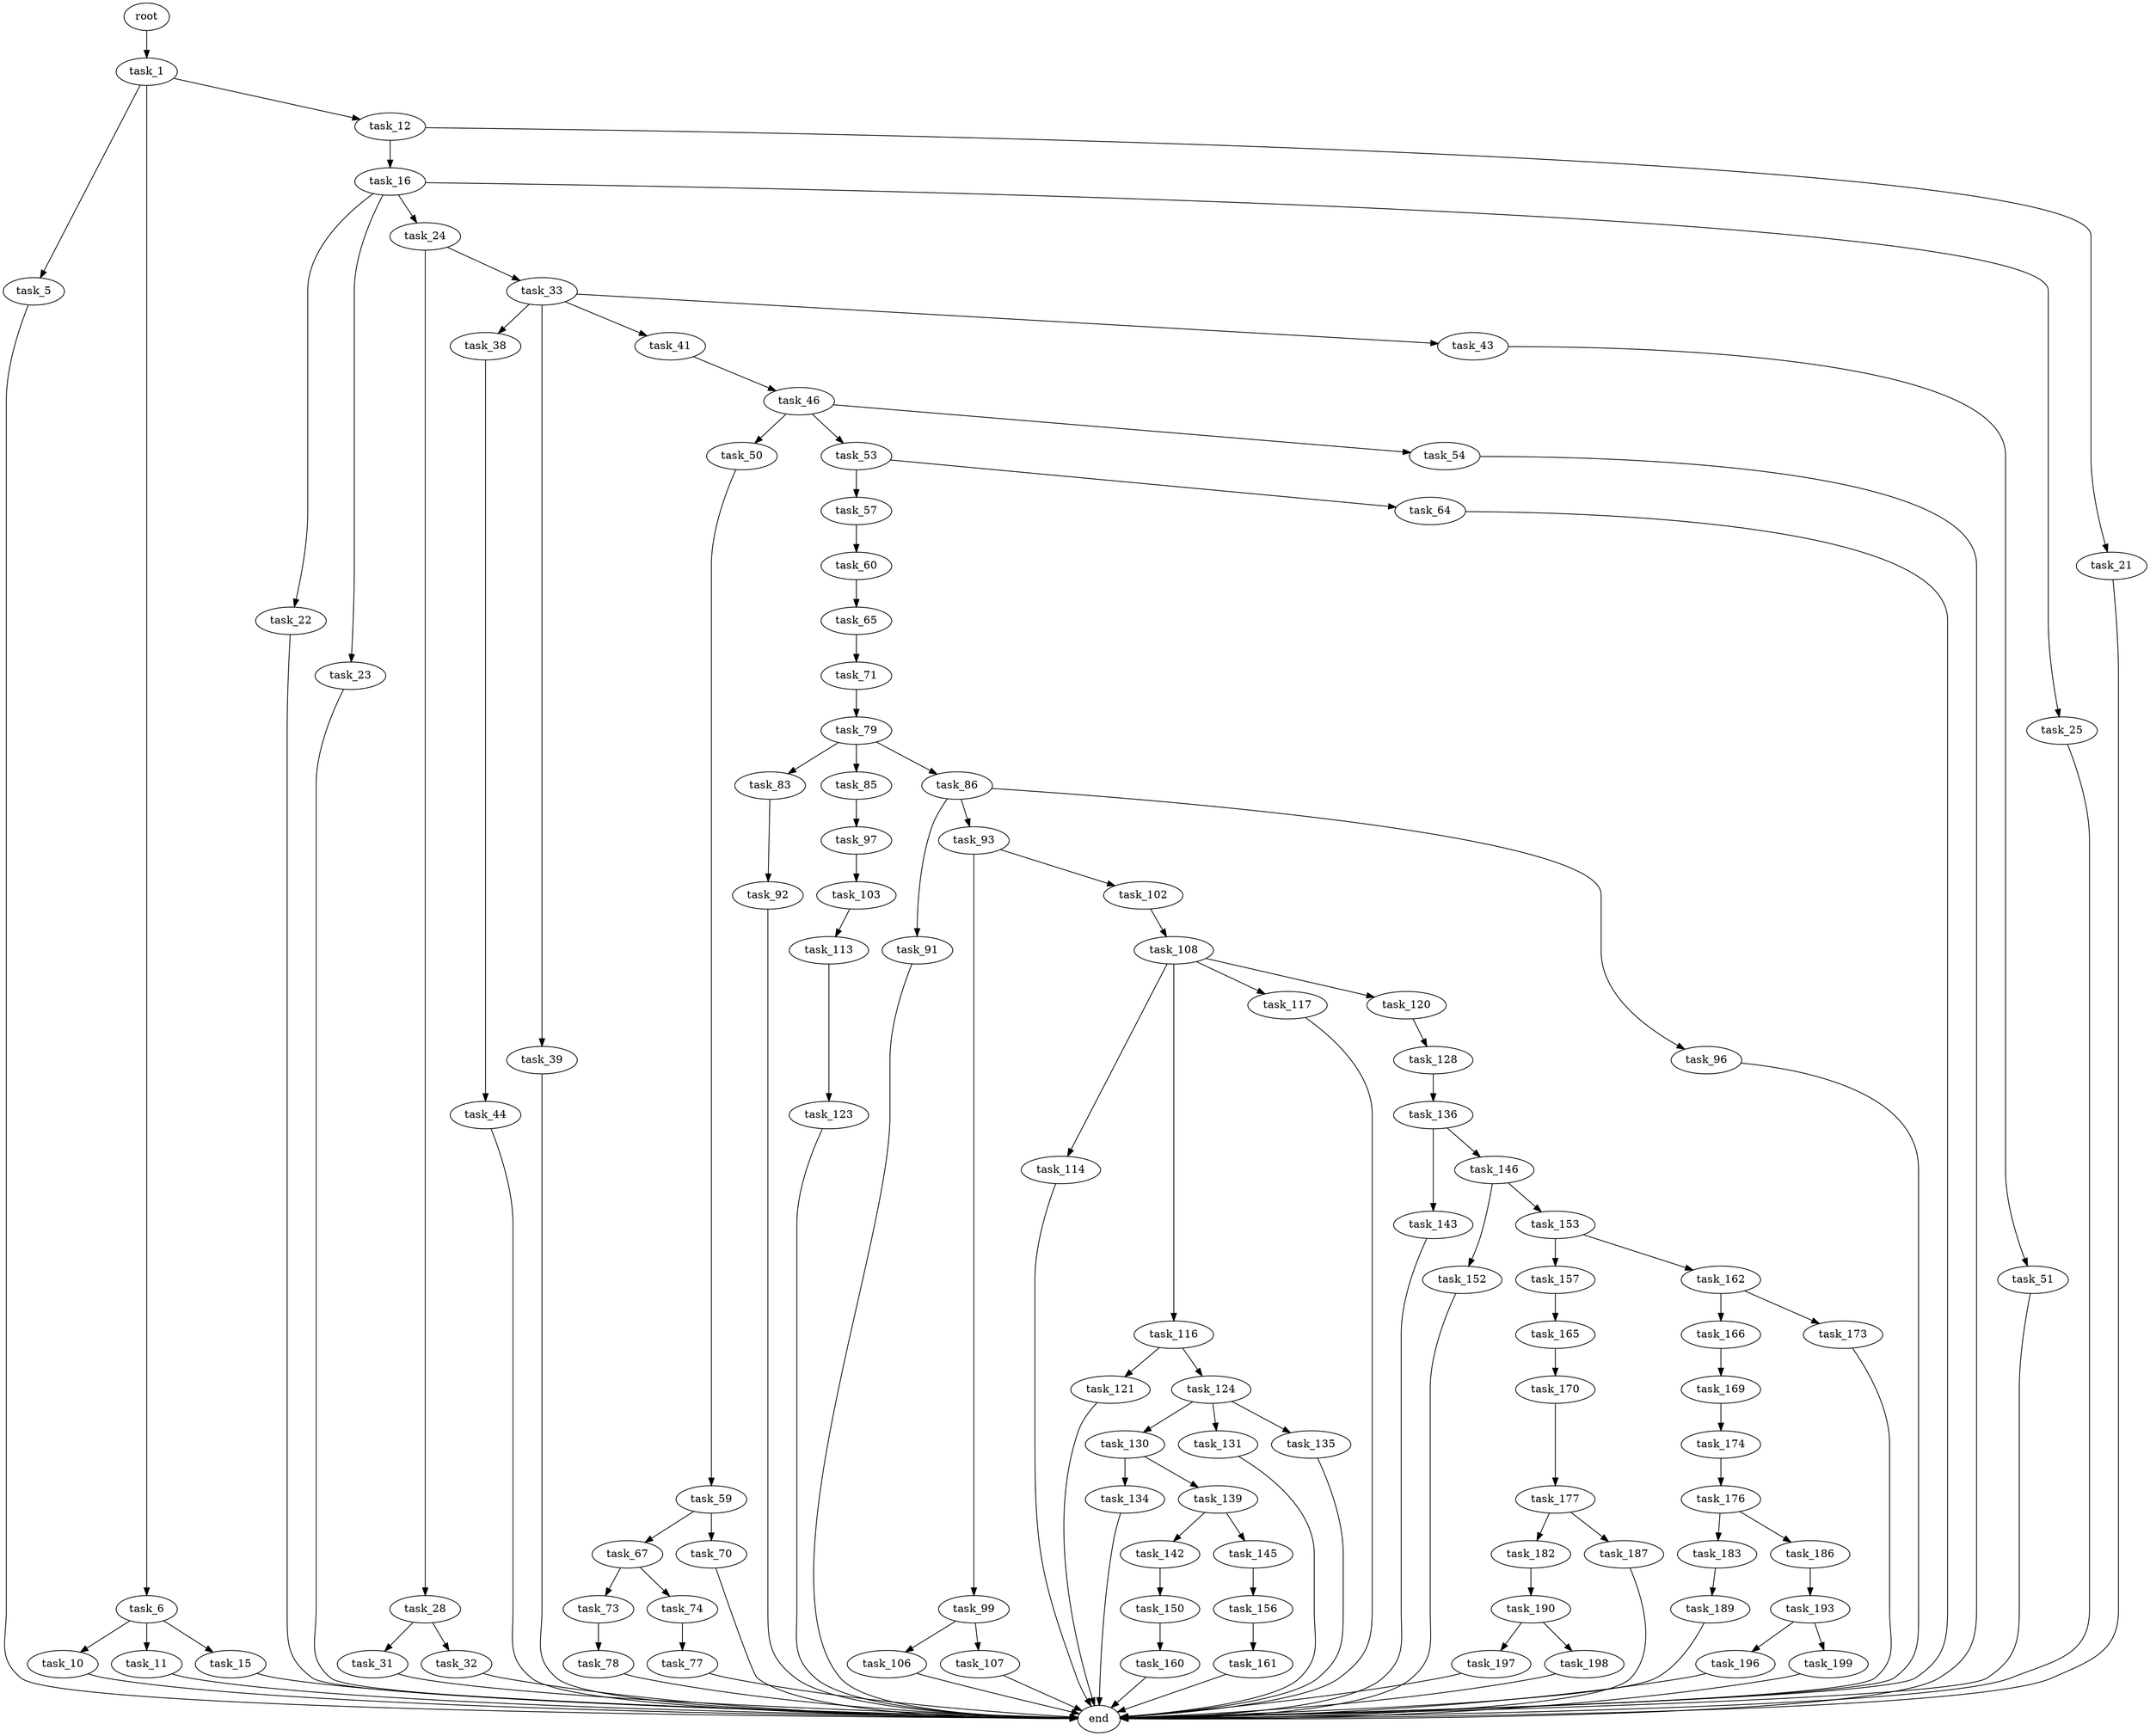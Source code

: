 digraph G {
  root [size="0.000000"];
  task_1 [size="16950520073.000000"];
  task_5 [size="134217728000.000000"];
  task_6 [size="369170409348.000000"];
  task_12 [size="484920611320.000000"];
  end [size="0.000000"];
  task_10 [size="28991029248.000000"];
  task_11 [size="87576478644.000000"];
  task_15 [size="368293445632.000000"];
  task_16 [size="12077525842.000000"];
  task_21 [size="861716771717.000000"];
  task_22 [size="1073741824000.000000"];
  task_23 [size="134217728000.000000"];
  task_24 [size="315022412294.000000"];
  task_25 [size="1073741824000.000000"];
  task_28 [size="11454420886.000000"];
  task_33 [size="6198365957.000000"];
  task_31 [size="1482949351.000000"];
  task_32 [size="28991029248.000000"];
  task_38 [size="20835430967.000000"];
  task_39 [size="327371036783.000000"];
  task_41 [size="782757789696.000000"];
  task_43 [size="1177116249.000000"];
  task_44 [size="549755813888.000000"];
  task_46 [size="368293445632.000000"];
  task_51 [size="26183370498.000000"];
  task_50 [size="782757789696.000000"];
  task_53 [size="1653931803.000000"];
  task_54 [size="8589934592.000000"];
  task_59 [size="134217728000.000000"];
  task_57 [size="8051426002.000000"];
  task_64 [size="5404198318.000000"];
  task_60 [size="68719476736.000000"];
  task_67 [size="29460863056.000000"];
  task_70 [size="21869318253.000000"];
  task_65 [size="12622699755.000000"];
  task_71 [size="692641357148.000000"];
  task_73 [size="134217728000.000000"];
  task_74 [size="21835228170.000000"];
  task_79 [size="368293445632.000000"];
  task_78 [size="220785585561.000000"];
  task_77 [size="317270423213.000000"];
  task_83 [size="24025332853.000000"];
  task_85 [size="68719476736.000000"];
  task_86 [size="617745318495.000000"];
  task_92 [size="24369516756.000000"];
  task_97 [size="231928233984.000000"];
  task_91 [size="42340379972.000000"];
  task_93 [size="549755813888.000000"];
  task_96 [size="134217728000.000000"];
  task_99 [size="63188647266.000000"];
  task_102 [size="93749202527.000000"];
  task_103 [size="1073741824000.000000"];
  task_106 [size="782757789696.000000"];
  task_107 [size="420347387976.000000"];
  task_108 [size="8589934592.000000"];
  task_113 [size="231928233984.000000"];
  task_114 [size="312438137449.000000"];
  task_116 [size="1906088528.000000"];
  task_117 [size="17446869066.000000"];
  task_120 [size="729261269899.000000"];
  task_123 [size="768050750327.000000"];
  task_121 [size="23333967416.000000"];
  task_124 [size="55414732436.000000"];
  task_128 [size="13167836294.000000"];
  task_130 [size="257834513057.000000"];
  task_131 [size="125781015577.000000"];
  task_135 [size="68719476736.000000"];
  task_136 [size="269477635105.000000"];
  task_134 [size="4563200520.000000"];
  task_139 [size="7908411728.000000"];
  task_143 [size="24106063027.000000"];
  task_146 [size="782757789696.000000"];
  task_142 [size="243645872694.000000"];
  task_145 [size="40096714164.000000"];
  task_150 [size="74807444790.000000"];
  task_156 [size="1038782887644.000000"];
  task_152 [size="25396258567.000000"];
  task_153 [size="37144280256.000000"];
  task_160 [size="13530494667.000000"];
  task_157 [size="295242722215.000000"];
  task_162 [size="231928233984.000000"];
  task_161 [size="129886190556.000000"];
  task_165 [size="8299763578.000000"];
  task_166 [size="1073741824000.000000"];
  task_173 [size="5498102856.000000"];
  task_170 [size="19380111776.000000"];
  task_169 [size="41789004934.000000"];
  task_174 [size="498919392782.000000"];
  task_177 [size="294876230735.000000"];
  task_176 [size="549755813888.000000"];
  task_183 [size="16809117619.000000"];
  task_186 [size="3579513984.000000"];
  task_182 [size="75809788526.000000"];
  task_187 [size="368293445632.000000"];
  task_190 [size="23022569706.000000"];
  task_189 [size="28120506380.000000"];
  task_193 [size="291870287936.000000"];
  task_197 [size="7787258681.000000"];
  task_198 [size="14663439676.000000"];
  task_196 [size="9647781600.000000"];
  task_199 [size="2004090823.000000"];

  root -> task_1 [size="1.000000"];
  task_1 -> task_5 [size="33554432.000000"];
  task_1 -> task_6 [size="33554432.000000"];
  task_1 -> task_12 [size="33554432.000000"];
  task_5 -> end [size="1.000000"];
  task_6 -> task_10 [size="536870912.000000"];
  task_6 -> task_11 [size="536870912.000000"];
  task_6 -> task_15 [size="536870912.000000"];
  task_12 -> task_16 [size="411041792.000000"];
  task_12 -> task_21 [size="411041792.000000"];
  task_10 -> end [size="1.000000"];
  task_11 -> end [size="1.000000"];
  task_15 -> end [size="1.000000"];
  task_16 -> task_22 [size="411041792.000000"];
  task_16 -> task_23 [size="411041792.000000"];
  task_16 -> task_24 [size="411041792.000000"];
  task_16 -> task_25 [size="411041792.000000"];
  task_21 -> end [size="1.000000"];
  task_22 -> end [size="1.000000"];
  task_23 -> end [size="1.000000"];
  task_24 -> task_28 [size="301989888.000000"];
  task_24 -> task_33 [size="301989888.000000"];
  task_25 -> end [size="1.000000"];
  task_28 -> task_31 [size="301989888.000000"];
  task_28 -> task_32 [size="301989888.000000"];
  task_33 -> task_38 [size="209715200.000000"];
  task_33 -> task_39 [size="209715200.000000"];
  task_33 -> task_41 [size="209715200.000000"];
  task_33 -> task_43 [size="209715200.000000"];
  task_31 -> end [size="1.000000"];
  task_32 -> end [size="1.000000"];
  task_38 -> task_44 [size="411041792.000000"];
  task_39 -> end [size="1.000000"];
  task_41 -> task_46 [size="679477248.000000"];
  task_43 -> task_51 [size="134217728.000000"];
  task_44 -> end [size="1.000000"];
  task_46 -> task_50 [size="411041792.000000"];
  task_46 -> task_53 [size="411041792.000000"];
  task_46 -> task_54 [size="411041792.000000"];
  task_51 -> end [size="1.000000"];
  task_50 -> task_59 [size="679477248.000000"];
  task_53 -> task_57 [size="75497472.000000"];
  task_53 -> task_64 [size="75497472.000000"];
  task_54 -> end [size="1.000000"];
  task_59 -> task_67 [size="209715200.000000"];
  task_59 -> task_70 [size="209715200.000000"];
  task_57 -> task_60 [size="411041792.000000"];
  task_64 -> end [size="1.000000"];
  task_60 -> task_65 [size="134217728.000000"];
  task_67 -> task_73 [size="679477248.000000"];
  task_67 -> task_74 [size="679477248.000000"];
  task_70 -> end [size="1.000000"];
  task_65 -> task_71 [size="209715200.000000"];
  task_71 -> task_79 [size="536870912.000000"];
  task_73 -> task_78 [size="209715200.000000"];
  task_74 -> task_77 [size="33554432.000000"];
  task_79 -> task_83 [size="411041792.000000"];
  task_79 -> task_85 [size="411041792.000000"];
  task_79 -> task_86 [size="411041792.000000"];
  task_78 -> end [size="1.000000"];
  task_77 -> end [size="1.000000"];
  task_83 -> task_92 [size="411041792.000000"];
  task_85 -> task_97 [size="134217728.000000"];
  task_86 -> task_91 [size="838860800.000000"];
  task_86 -> task_93 [size="838860800.000000"];
  task_86 -> task_96 [size="838860800.000000"];
  task_92 -> end [size="1.000000"];
  task_97 -> task_103 [size="301989888.000000"];
  task_91 -> end [size="1.000000"];
  task_93 -> task_99 [size="536870912.000000"];
  task_93 -> task_102 [size="536870912.000000"];
  task_96 -> end [size="1.000000"];
  task_99 -> task_106 [size="301989888.000000"];
  task_99 -> task_107 [size="301989888.000000"];
  task_102 -> task_108 [size="301989888.000000"];
  task_103 -> task_113 [size="838860800.000000"];
  task_106 -> end [size="1.000000"];
  task_107 -> end [size="1.000000"];
  task_108 -> task_114 [size="33554432.000000"];
  task_108 -> task_116 [size="33554432.000000"];
  task_108 -> task_117 [size="33554432.000000"];
  task_108 -> task_120 [size="33554432.000000"];
  task_113 -> task_123 [size="301989888.000000"];
  task_114 -> end [size="1.000000"];
  task_116 -> task_121 [size="33554432.000000"];
  task_116 -> task_124 [size="33554432.000000"];
  task_117 -> end [size="1.000000"];
  task_120 -> task_128 [size="679477248.000000"];
  task_123 -> end [size="1.000000"];
  task_121 -> end [size="1.000000"];
  task_124 -> task_130 [size="75497472.000000"];
  task_124 -> task_131 [size="75497472.000000"];
  task_124 -> task_135 [size="75497472.000000"];
  task_128 -> task_136 [size="536870912.000000"];
  task_130 -> task_134 [size="209715200.000000"];
  task_130 -> task_139 [size="209715200.000000"];
  task_131 -> end [size="1.000000"];
  task_135 -> end [size="1.000000"];
  task_136 -> task_143 [size="209715200.000000"];
  task_136 -> task_146 [size="209715200.000000"];
  task_134 -> end [size="1.000000"];
  task_139 -> task_142 [size="33554432.000000"];
  task_139 -> task_145 [size="33554432.000000"];
  task_143 -> end [size="1.000000"];
  task_146 -> task_152 [size="679477248.000000"];
  task_146 -> task_153 [size="679477248.000000"];
  task_142 -> task_150 [size="209715200.000000"];
  task_145 -> task_156 [size="134217728.000000"];
  task_150 -> task_160 [size="75497472.000000"];
  task_156 -> task_161 [size="679477248.000000"];
  task_152 -> end [size="1.000000"];
  task_153 -> task_157 [size="838860800.000000"];
  task_153 -> task_162 [size="838860800.000000"];
  task_160 -> end [size="1.000000"];
  task_157 -> task_165 [size="209715200.000000"];
  task_162 -> task_166 [size="301989888.000000"];
  task_162 -> task_173 [size="301989888.000000"];
  task_161 -> end [size="1.000000"];
  task_165 -> task_170 [size="134217728.000000"];
  task_166 -> task_169 [size="838860800.000000"];
  task_173 -> end [size="1.000000"];
  task_170 -> task_177 [size="411041792.000000"];
  task_169 -> task_174 [size="838860800.000000"];
  task_174 -> task_176 [size="838860800.000000"];
  task_177 -> task_182 [size="301989888.000000"];
  task_177 -> task_187 [size="301989888.000000"];
  task_176 -> task_183 [size="536870912.000000"];
  task_176 -> task_186 [size="536870912.000000"];
  task_183 -> task_189 [size="33554432.000000"];
  task_186 -> task_193 [size="301989888.000000"];
  task_182 -> task_190 [size="301989888.000000"];
  task_187 -> end [size="1.000000"];
  task_190 -> task_197 [size="411041792.000000"];
  task_190 -> task_198 [size="411041792.000000"];
  task_189 -> end [size="1.000000"];
  task_193 -> task_196 [size="301989888.000000"];
  task_193 -> task_199 [size="301989888.000000"];
  task_197 -> end [size="1.000000"];
  task_198 -> end [size="1.000000"];
  task_196 -> end [size="1.000000"];
  task_199 -> end [size="1.000000"];
}
